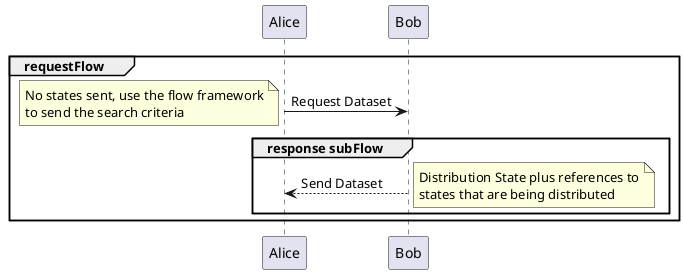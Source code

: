 @startuml

group requestFlow
Alice -> Bob: Request Dataset
note left
No states sent, use the flow framework
to send the search criteria
end note
group response subFlow
Bob --> Alice: Send Dataset
note right
Distribution State plus references to
states that are being distributed
end note
end
end
@enduml